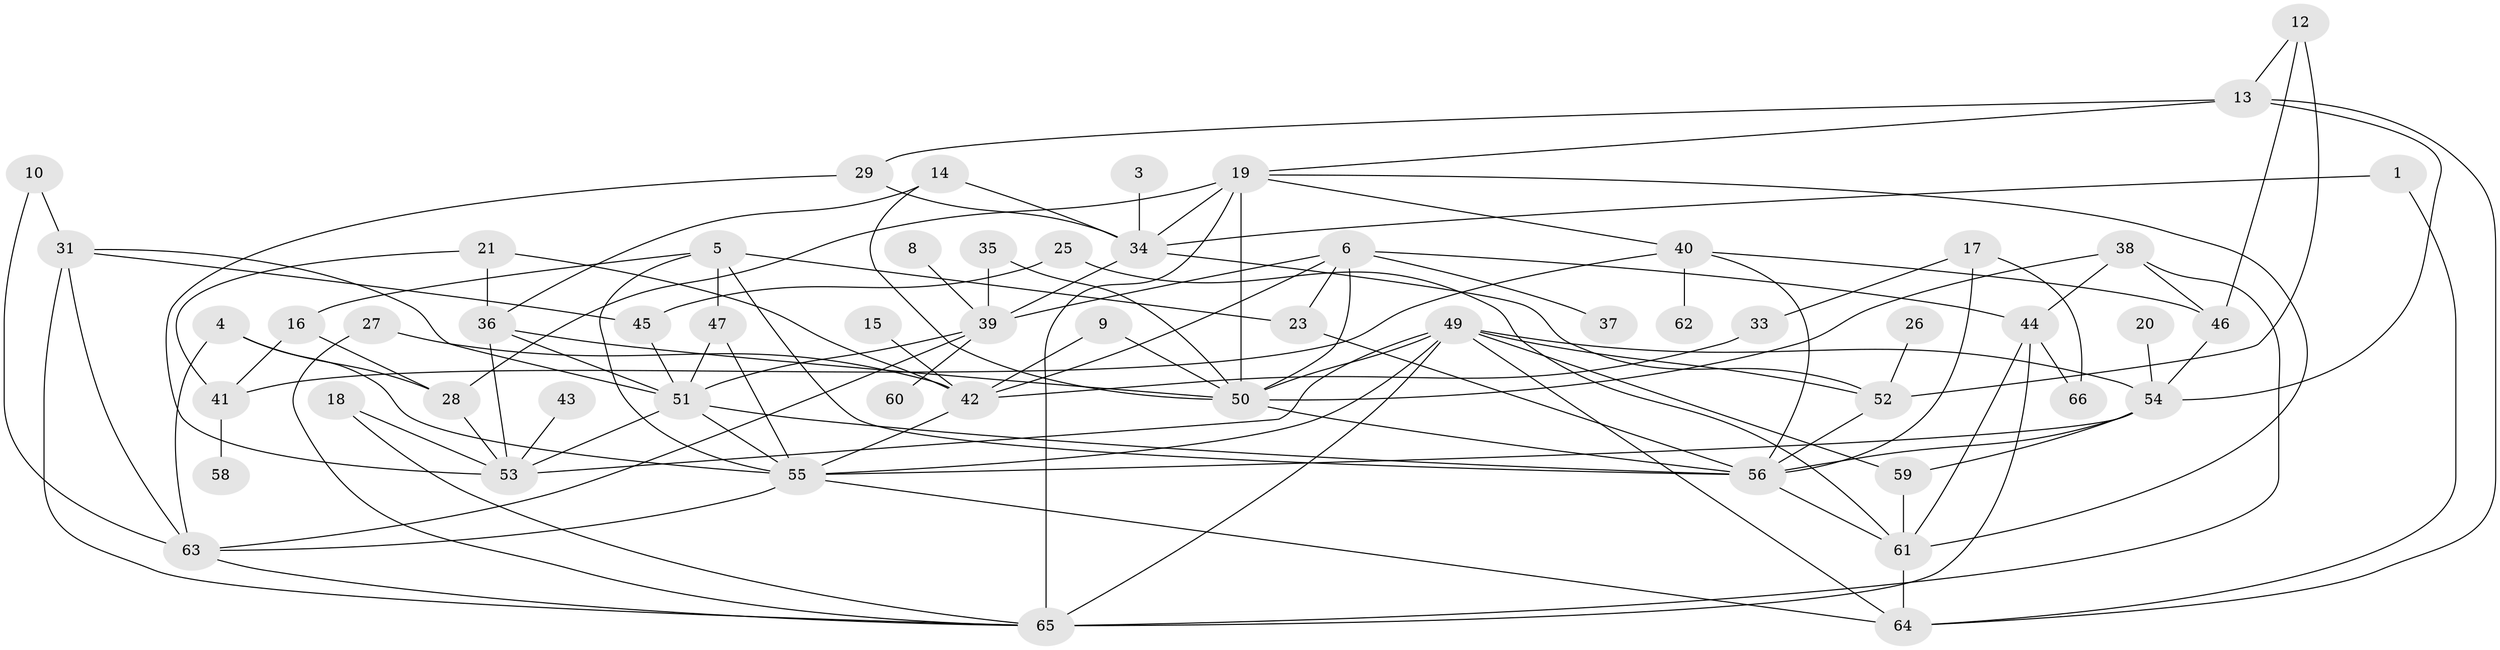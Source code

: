 // original degree distribution, {5: 0.0916030534351145, 3: 0.2824427480916031, 2: 0.25190839694656486, 0: 0.061068702290076333, 1: 0.1297709923664122, 4: 0.13740458015267176, 6: 0.030534351145038167, 8: 0.015267175572519083}
// Generated by graph-tools (version 1.1) at 2025/49/03/09/25 03:49:05]
// undirected, 57 vertices, 114 edges
graph export_dot {
graph [start="1"]
  node [color=gray90,style=filled];
  1;
  3;
  4;
  5;
  6;
  8;
  9;
  10;
  12;
  13;
  14;
  15;
  16;
  17;
  18;
  19;
  20;
  21;
  23;
  25;
  26;
  27;
  28;
  29;
  31;
  33;
  34;
  35;
  36;
  37;
  38;
  39;
  40;
  41;
  42;
  43;
  44;
  45;
  46;
  47;
  49;
  50;
  51;
  52;
  53;
  54;
  55;
  56;
  58;
  59;
  60;
  61;
  62;
  63;
  64;
  65;
  66;
  1 -- 34 [weight=1.0];
  1 -- 64 [weight=1.0];
  3 -- 34 [weight=1.0];
  4 -- 28 [weight=1.0];
  4 -- 55 [weight=1.0];
  4 -- 63 [weight=1.0];
  5 -- 16 [weight=1.0];
  5 -- 23 [weight=1.0];
  5 -- 47 [weight=1.0];
  5 -- 55 [weight=1.0];
  5 -- 56 [weight=1.0];
  6 -- 23 [weight=1.0];
  6 -- 37 [weight=1.0];
  6 -- 39 [weight=1.0];
  6 -- 42 [weight=1.0];
  6 -- 44 [weight=1.0];
  6 -- 50 [weight=1.0];
  8 -- 39 [weight=1.0];
  9 -- 42 [weight=1.0];
  9 -- 50 [weight=1.0];
  10 -- 31 [weight=1.0];
  10 -- 63 [weight=1.0];
  12 -- 13 [weight=1.0];
  12 -- 46 [weight=1.0];
  12 -- 52 [weight=1.0];
  13 -- 19 [weight=1.0];
  13 -- 29 [weight=1.0];
  13 -- 54 [weight=1.0];
  13 -- 64 [weight=1.0];
  14 -- 34 [weight=1.0];
  14 -- 36 [weight=1.0];
  14 -- 50 [weight=1.0];
  15 -- 42 [weight=1.0];
  16 -- 28 [weight=1.0];
  16 -- 41 [weight=1.0];
  17 -- 33 [weight=1.0];
  17 -- 56 [weight=1.0];
  17 -- 66 [weight=1.0];
  18 -- 53 [weight=1.0];
  18 -- 65 [weight=1.0];
  19 -- 28 [weight=1.0];
  19 -- 34 [weight=1.0];
  19 -- 40 [weight=1.0];
  19 -- 50 [weight=2.0];
  19 -- 61 [weight=1.0];
  19 -- 65 [weight=1.0];
  20 -- 54 [weight=1.0];
  21 -- 36 [weight=1.0];
  21 -- 41 [weight=1.0];
  21 -- 42 [weight=1.0];
  23 -- 56 [weight=1.0];
  25 -- 45 [weight=1.0];
  25 -- 61 [weight=1.0];
  26 -- 52 [weight=1.0];
  27 -- 42 [weight=1.0];
  27 -- 65 [weight=1.0];
  28 -- 53 [weight=1.0];
  29 -- 34 [weight=1.0];
  29 -- 53 [weight=1.0];
  31 -- 45 [weight=1.0];
  31 -- 51 [weight=1.0];
  31 -- 63 [weight=1.0];
  31 -- 65 [weight=1.0];
  33 -- 42 [weight=1.0];
  34 -- 39 [weight=2.0];
  34 -- 52 [weight=1.0];
  35 -- 39 [weight=1.0];
  35 -- 50 [weight=1.0];
  36 -- 50 [weight=1.0];
  36 -- 51 [weight=1.0];
  36 -- 53 [weight=1.0];
  38 -- 44 [weight=1.0];
  38 -- 46 [weight=1.0];
  38 -- 50 [weight=1.0];
  38 -- 65 [weight=1.0];
  39 -- 51 [weight=1.0];
  39 -- 60 [weight=1.0];
  39 -- 63 [weight=1.0];
  40 -- 41 [weight=1.0];
  40 -- 46 [weight=1.0];
  40 -- 56 [weight=1.0];
  40 -- 62 [weight=1.0];
  41 -- 58 [weight=1.0];
  42 -- 55 [weight=1.0];
  43 -- 53 [weight=1.0];
  44 -- 61 [weight=1.0];
  44 -- 65 [weight=1.0];
  44 -- 66 [weight=1.0];
  45 -- 51 [weight=1.0];
  46 -- 54 [weight=1.0];
  47 -- 51 [weight=1.0];
  47 -- 55 [weight=1.0];
  49 -- 50 [weight=1.0];
  49 -- 52 [weight=1.0];
  49 -- 53 [weight=1.0];
  49 -- 54 [weight=1.0];
  49 -- 55 [weight=1.0];
  49 -- 59 [weight=1.0];
  49 -- 64 [weight=1.0];
  49 -- 65 [weight=2.0];
  50 -- 56 [weight=1.0];
  51 -- 53 [weight=1.0];
  51 -- 55 [weight=1.0];
  51 -- 56 [weight=1.0];
  52 -- 56 [weight=1.0];
  54 -- 55 [weight=1.0];
  54 -- 56 [weight=2.0];
  54 -- 59 [weight=1.0];
  55 -- 63 [weight=1.0];
  55 -- 64 [weight=1.0];
  56 -- 61 [weight=1.0];
  59 -- 61 [weight=1.0];
  61 -- 64 [weight=1.0];
  63 -- 65 [weight=1.0];
}
